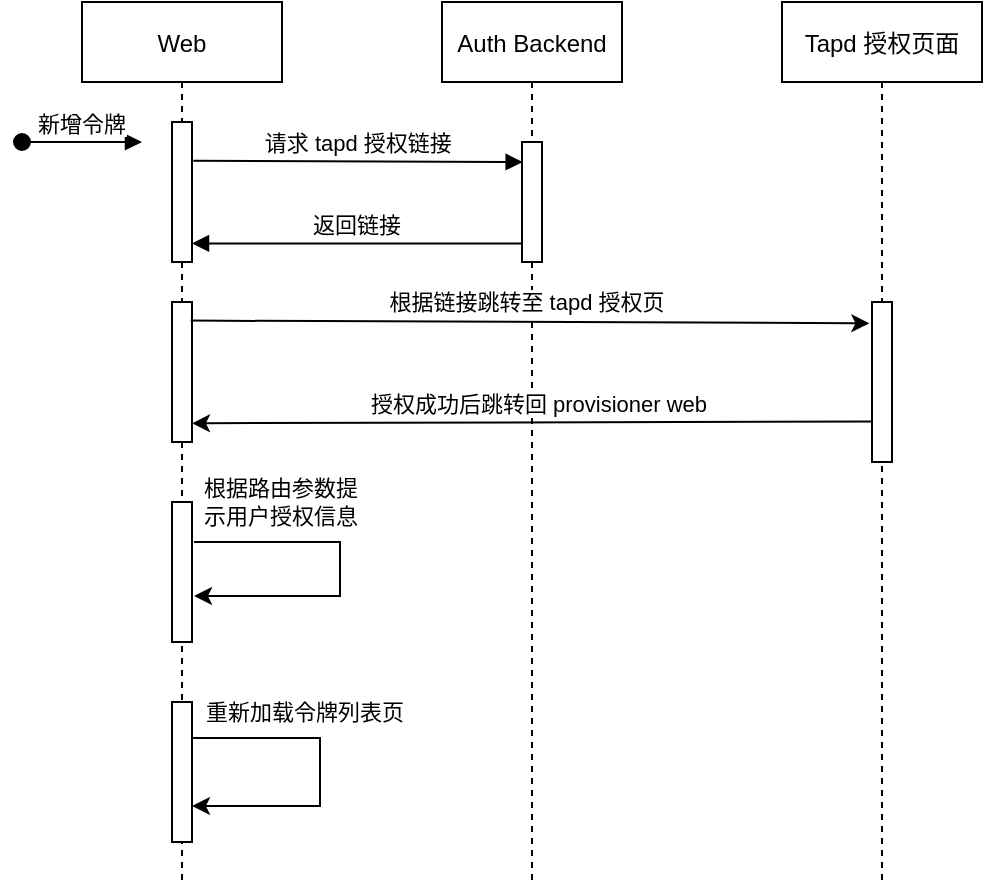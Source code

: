 <mxfile version="16.4.3" type="github">
  <diagram id="kgpKYQtTHZ0yAKxKKP6v" name="Page-1">
    <mxGraphModel dx="811" dy="526" grid="1" gridSize="10" guides="1" tooltips="1" connect="1" arrows="1" fold="1" page="1" pageScale="1" pageWidth="850" pageHeight="1100" math="0" shadow="0">
      <root>
        <mxCell id="0" />
        <mxCell id="1" parent="0" />
        <mxCell id="3nuBFxr9cyL0pnOWT2aG-1" value="Web" style="shape=umlLifeline;perimeter=lifelinePerimeter;container=1;collapsible=0;recursiveResize=0;rounded=0;shadow=0;strokeWidth=1;" parent="1" vertex="1">
          <mxGeometry x="120" y="80" width="100" height="440" as="geometry" />
        </mxCell>
        <mxCell id="3nuBFxr9cyL0pnOWT2aG-2" value="" style="points=[];perimeter=orthogonalPerimeter;rounded=0;shadow=0;strokeWidth=1;" parent="3nuBFxr9cyL0pnOWT2aG-1" vertex="1">
          <mxGeometry x="45" y="250" width="10" height="70" as="geometry" />
        </mxCell>
        <mxCell id="3nuBFxr9cyL0pnOWT2aG-3" value="新增令牌" style="verticalAlign=bottom;startArrow=oval;endArrow=block;startSize=8;shadow=0;strokeWidth=1;fontSize=11;" parent="3nuBFxr9cyL0pnOWT2aG-1" edge="1">
          <mxGeometry relative="1" as="geometry">
            <mxPoint x="-30" y="70" as="sourcePoint" />
            <mxPoint x="30" y="70" as="targetPoint" />
          </mxGeometry>
        </mxCell>
        <mxCell id="jWKGtdom1iI6boVSwskP-21" value="" style="points=[];perimeter=orthogonalPerimeter;rounded=0;shadow=0;strokeWidth=1;" vertex="1" parent="3nuBFxr9cyL0pnOWT2aG-1">
          <mxGeometry x="45" y="60" width="10" height="70" as="geometry" />
        </mxCell>
        <mxCell id="jWKGtdom1iI6boVSwskP-22" value="" style="points=[];perimeter=orthogonalPerimeter;rounded=0;shadow=0;strokeWidth=1;" vertex="1" parent="3nuBFxr9cyL0pnOWT2aG-1">
          <mxGeometry x="45" y="150" width="10" height="70" as="geometry" />
        </mxCell>
        <mxCell id="jWKGtdom1iI6boVSwskP-23" value="" style="edgeStyle=elbowEdgeStyle;elbow=horizontal;endArrow=classic;html=1;rounded=0;" edge="1" parent="3nuBFxr9cyL0pnOWT2aG-1">
          <mxGeometry width="50" height="50" relative="1" as="geometry">
            <mxPoint x="56" y="270" as="sourcePoint" />
            <mxPoint x="56" y="297" as="targetPoint" />
            <Array as="points">
              <mxPoint x="129" y="280" />
              <mxPoint x="159" y="285" />
            </Array>
          </mxGeometry>
        </mxCell>
        <mxCell id="jWKGtdom1iI6boVSwskP-24" value="根据路由参数提&lt;br&gt;示用户授权信息" style="edgeLabel;html=1;align=center;verticalAlign=middle;resizable=0;points=[];" vertex="1" connectable="0" parent="jWKGtdom1iI6boVSwskP-23">
          <mxGeometry x="-0.359" y="3" relative="1" as="geometry">
            <mxPoint x="-13" y="-17" as="offset" />
          </mxGeometry>
        </mxCell>
        <mxCell id="jWKGtdom1iI6boVSwskP-25" value="" style="points=[];perimeter=orthogonalPerimeter;rounded=0;shadow=0;strokeWidth=1;" vertex="1" parent="3nuBFxr9cyL0pnOWT2aG-1">
          <mxGeometry x="45" y="350" width="10" height="70" as="geometry" />
        </mxCell>
        <mxCell id="jWKGtdom1iI6boVSwskP-26" value="" style="edgeStyle=elbowEdgeStyle;elbow=horizontal;endArrow=classic;html=1;rounded=0;" edge="1" parent="3nuBFxr9cyL0pnOWT2aG-1">
          <mxGeometry width="50" height="50" relative="1" as="geometry">
            <mxPoint x="55" y="368" as="sourcePoint" />
            <mxPoint x="55" y="402" as="targetPoint" />
            <Array as="points">
              <mxPoint x="119" y="375" />
              <mxPoint x="38" y="310" />
            </Array>
          </mxGeometry>
        </mxCell>
        <mxCell id="jWKGtdom1iI6boVSwskP-27" value="重新加载令牌列表页" style="edgeLabel;html=1;align=center;verticalAlign=middle;resizable=0;points=[];" vertex="1" connectable="0" parent="jWKGtdom1iI6boVSwskP-26">
          <mxGeometry x="-0.359" y="3" relative="1" as="geometry">
            <mxPoint x="4" y="-10" as="offset" />
          </mxGeometry>
        </mxCell>
        <mxCell id="3nuBFxr9cyL0pnOWT2aG-5" value="Auth Backend" style="shape=umlLifeline;perimeter=lifelinePerimeter;container=1;collapsible=0;recursiveResize=0;rounded=0;shadow=0;strokeWidth=1;" parent="1" vertex="1">
          <mxGeometry x="300" y="80" width="90" height="440" as="geometry" />
        </mxCell>
        <mxCell id="3nuBFxr9cyL0pnOWT2aG-6" value="" style="points=[];perimeter=orthogonalPerimeter;rounded=0;shadow=0;strokeWidth=1;" parent="3nuBFxr9cyL0pnOWT2aG-5" vertex="1">
          <mxGeometry x="40" y="70" width="10" height="60" as="geometry" />
        </mxCell>
        <mxCell id="3nuBFxr9cyL0pnOWT2aG-8" value="请求 tapd 授权链接" style="verticalAlign=bottom;endArrow=block;entryX=0.033;entryY=0.167;shadow=0;strokeWidth=1;exitX=1.067;exitY=0.276;exitDx=0;exitDy=0;exitPerimeter=0;entryDx=0;entryDy=0;entryPerimeter=0;fontSize=11;" parent="1" source="jWKGtdom1iI6boVSwskP-21" target="3nuBFxr9cyL0pnOWT2aG-6" edge="1">
          <mxGeometry relative="1" as="geometry">
            <mxPoint x="180" y="160" as="sourcePoint" />
          </mxGeometry>
        </mxCell>
        <mxCell id="3nuBFxr9cyL0pnOWT2aG-9" value="返回链接" style="verticalAlign=bottom;endArrow=block;entryX=1;entryY=0.867;shadow=0;strokeWidth=1;entryDx=0;entryDy=0;entryPerimeter=0;fontSize=11;" parent="1" source="3nuBFxr9cyL0pnOWT2aG-6" target="jWKGtdom1iI6boVSwskP-21" edge="1">
          <mxGeometry relative="1" as="geometry">
            <mxPoint x="240" y="200" as="sourcePoint" />
            <mxPoint x="180" y="200" as="targetPoint" />
          </mxGeometry>
        </mxCell>
        <mxCell id="jWKGtdom1iI6boVSwskP-6" value="Tapd 授权页面" style="shape=umlLifeline;perimeter=lifelinePerimeter;container=1;collapsible=0;recursiveResize=0;rounded=0;shadow=0;strokeWidth=1;" vertex="1" parent="1">
          <mxGeometry x="470" y="80" width="100" height="440" as="geometry" />
        </mxCell>
        <mxCell id="jWKGtdom1iI6boVSwskP-7" value="" style="points=[];perimeter=orthogonalPerimeter;rounded=0;shadow=0;strokeWidth=1;" vertex="1" parent="jWKGtdom1iI6boVSwskP-6">
          <mxGeometry x="45" y="150" width="10" height="80" as="geometry" />
        </mxCell>
        <mxCell id="jWKGtdom1iI6boVSwskP-13" value="" style="endArrow=classic;html=1;rounded=0;exitX=0;exitY=0.431;exitDx=0;exitDy=0;exitPerimeter=0;entryX=1;entryY=0.552;entryDx=0;entryDy=0;entryPerimeter=0;" edge="1" parent="1">
          <mxGeometry width="50" height="50" relative="1" as="geometry">
            <mxPoint x="515" y="289.75" as="sourcePoint" />
            <mxPoint x="175" y="290.64" as="targetPoint" />
          </mxGeometry>
        </mxCell>
        <mxCell id="jWKGtdom1iI6boVSwskP-15" value="授权成功后跳转回 provisioner web" style="edgeLabel;html=1;align=center;verticalAlign=bottom;resizable=0;points=[];" vertex="1" connectable="0" parent="jWKGtdom1iI6boVSwskP-13">
          <mxGeometry x="-0.016" y="-1" relative="1" as="geometry">
            <mxPoint as="offset" />
          </mxGeometry>
        </mxCell>
        <mxCell id="jWKGtdom1iI6boVSwskP-9" value="" style="endArrow=classic;html=1;rounded=0;exitX=0.933;exitY=0.133;exitDx=0;exitDy=0;exitPerimeter=0;entryX=-0.133;entryY=0.133;entryDx=0;entryDy=0;entryPerimeter=0;" edge="1" parent="1" source="jWKGtdom1iI6boVSwskP-22" target="jWKGtdom1iI6boVSwskP-7">
          <mxGeometry width="50" height="50" relative="1" as="geometry">
            <mxPoint x="179.67" y="239.68" as="sourcePoint" />
            <mxPoint x="510" y="239" as="targetPoint" />
          </mxGeometry>
        </mxCell>
        <mxCell id="jWKGtdom1iI6boVSwskP-11" value="根据链接跳转至 tapd 授权页" style="edgeLabel;html=1;align=center;verticalAlign=bottom;resizable=0;points=[];" vertex="1" connectable="0" parent="jWKGtdom1iI6boVSwskP-9">
          <mxGeometry x="-0.014" y="1" relative="1" as="geometry">
            <mxPoint as="offset" />
          </mxGeometry>
        </mxCell>
      </root>
    </mxGraphModel>
  </diagram>
</mxfile>
